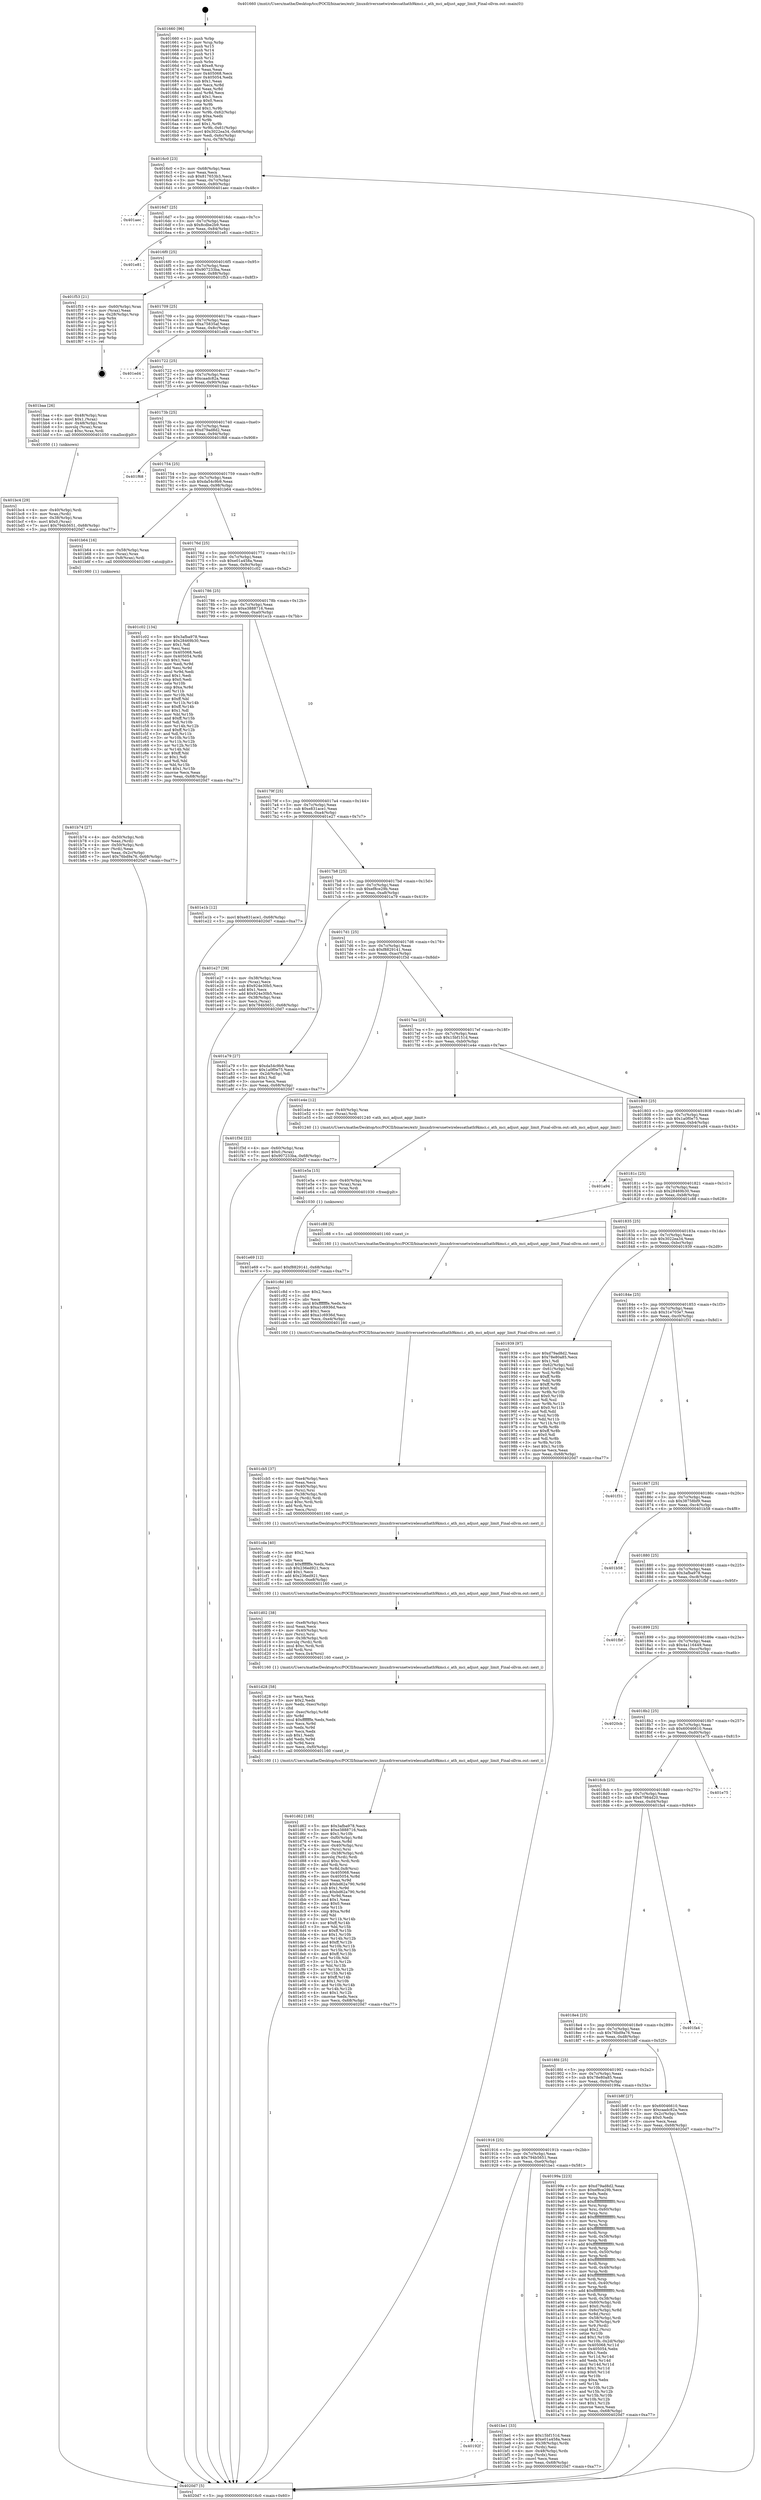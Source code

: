 digraph "0x401660" {
  label = "0x401660 (/mnt/c/Users/mathe/Desktop/tcc/POCII/binaries/extr_linuxdriversnetwirelessathath9kmci.c_ath_mci_adjust_aggr_limit_Final-ollvm.out::main(0))"
  labelloc = "t"
  node[shape=record]

  Entry [label="",width=0.3,height=0.3,shape=circle,fillcolor=black,style=filled]
  "0x4016c0" [label="{
     0x4016c0 [23]\l
     | [instrs]\l
     &nbsp;&nbsp;0x4016c0 \<+3\>: mov -0x68(%rbp),%eax\l
     &nbsp;&nbsp;0x4016c3 \<+2\>: mov %eax,%ecx\l
     &nbsp;&nbsp;0x4016c5 \<+6\>: sub $0x817653b3,%ecx\l
     &nbsp;&nbsp;0x4016cb \<+3\>: mov %eax,-0x7c(%rbp)\l
     &nbsp;&nbsp;0x4016ce \<+3\>: mov %ecx,-0x80(%rbp)\l
     &nbsp;&nbsp;0x4016d1 \<+6\>: je 0000000000401aec \<main+0x48c\>\l
  }"]
  "0x401aec" [label="{
     0x401aec\l
  }", style=dashed]
  "0x4016d7" [label="{
     0x4016d7 [25]\l
     | [instrs]\l
     &nbsp;&nbsp;0x4016d7 \<+5\>: jmp 00000000004016dc \<main+0x7c\>\l
     &nbsp;&nbsp;0x4016dc \<+3\>: mov -0x7c(%rbp),%eax\l
     &nbsp;&nbsp;0x4016df \<+5\>: sub $0x8cdbe2b9,%eax\l
     &nbsp;&nbsp;0x4016e4 \<+6\>: mov %eax,-0x84(%rbp)\l
     &nbsp;&nbsp;0x4016ea \<+6\>: je 0000000000401e81 \<main+0x821\>\l
  }"]
  Exit [label="",width=0.3,height=0.3,shape=circle,fillcolor=black,style=filled,peripheries=2]
  "0x401e81" [label="{
     0x401e81\l
  }", style=dashed]
  "0x4016f0" [label="{
     0x4016f0 [25]\l
     | [instrs]\l
     &nbsp;&nbsp;0x4016f0 \<+5\>: jmp 00000000004016f5 \<main+0x95\>\l
     &nbsp;&nbsp;0x4016f5 \<+3\>: mov -0x7c(%rbp),%eax\l
     &nbsp;&nbsp;0x4016f8 \<+5\>: sub $0x907233ba,%eax\l
     &nbsp;&nbsp;0x4016fd \<+6\>: mov %eax,-0x88(%rbp)\l
     &nbsp;&nbsp;0x401703 \<+6\>: je 0000000000401f53 \<main+0x8f3\>\l
  }"]
  "0x401e69" [label="{
     0x401e69 [12]\l
     | [instrs]\l
     &nbsp;&nbsp;0x401e69 \<+7\>: movl $0xf8829141,-0x68(%rbp)\l
     &nbsp;&nbsp;0x401e70 \<+5\>: jmp 00000000004020d7 \<main+0xa77\>\l
  }"]
  "0x401f53" [label="{
     0x401f53 [21]\l
     | [instrs]\l
     &nbsp;&nbsp;0x401f53 \<+4\>: mov -0x60(%rbp),%rax\l
     &nbsp;&nbsp;0x401f57 \<+2\>: mov (%rax),%eax\l
     &nbsp;&nbsp;0x401f59 \<+4\>: lea -0x28(%rbp),%rsp\l
     &nbsp;&nbsp;0x401f5d \<+1\>: pop %rbx\l
     &nbsp;&nbsp;0x401f5e \<+2\>: pop %r12\l
     &nbsp;&nbsp;0x401f60 \<+2\>: pop %r13\l
     &nbsp;&nbsp;0x401f62 \<+2\>: pop %r14\l
     &nbsp;&nbsp;0x401f64 \<+2\>: pop %r15\l
     &nbsp;&nbsp;0x401f66 \<+1\>: pop %rbp\l
     &nbsp;&nbsp;0x401f67 \<+1\>: ret\l
  }"]
  "0x401709" [label="{
     0x401709 [25]\l
     | [instrs]\l
     &nbsp;&nbsp;0x401709 \<+5\>: jmp 000000000040170e \<main+0xae\>\l
     &nbsp;&nbsp;0x40170e \<+3\>: mov -0x7c(%rbp),%eax\l
     &nbsp;&nbsp;0x401711 \<+5\>: sub $0xa75835af,%eax\l
     &nbsp;&nbsp;0x401716 \<+6\>: mov %eax,-0x8c(%rbp)\l
     &nbsp;&nbsp;0x40171c \<+6\>: je 0000000000401ed4 \<main+0x874\>\l
  }"]
  "0x401e5a" [label="{
     0x401e5a [15]\l
     | [instrs]\l
     &nbsp;&nbsp;0x401e5a \<+4\>: mov -0x40(%rbp),%rax\l
     &nbsp;&nbsp;0x401e5e \<+3\>: mov (%rax),%rax\l
     &nbsp;&nbsp;0x401e61 \<+3\>: mov %rax,%rdi\l
     &nbsp;&nbsp;0x401e64 \<+5\>: call 0000000000401030 \<free@plt\>\l
     | [calls]\l
     &nbsp;&nbsp;0x401030 \{1\} (unknown)\l
  }"]
  "0x401ed4" [label="{
     0x401ed4\l
  }", style=dashed]
  "0x401722" [label="{
     0x401722 [25]\l
     | [instrs]\l
     &nbsp;&nbsp;0x401722 \<+5\>: jmp 0000000000401727 \<main+0xc7\>\l
     &nbsp;&nbsp;0x401727 \<+3\>: mov -0x7c(%rbp),%eax\l
     &nbsp;&nbsp;0x40172a \<+5\>: sub $0xcaadc82a,%eax\l
     &nbsp;&nbsp;0x40172f \<+6\>: mov %eax,-0x90(%rbp)\l
     &nbsp;&nbsp;0x401735 \<+6\>: je 0000000000401baa \<main+0x54a\>\l
  }"]
  "0x401d62" [label="{
     0x401d62 [185]\l
     | [instrs]\l
     &nbsp;&nbsp;0x401d62 \<+5\>: mov $0x3afba978,%ecx\l
     &nbsp;&nbsp;0x401d67 \<+5\>: mov $0xe3888716,%edx\l
     &nbsp;&nbsp;0x401d6c \<+3\>: mov $0x1,%r10b\l
     &nbsp;&nbsp;0x401d6f \<+7\>: mov -0xf0(%rbp),%r8d\l
     &nbsp;&nbsp;0x401d76 \<+4\>: imul %eax,%r8d\l
     &nbsp;&nbsp;0x401d7a \<+4\>: mov -0x40(%rbp),%rsi\l
     &nbsp;&nbsp;0x401d7e \<+3\>: mov (%rsi),%rsi\l
     &nbsp;&nbsp;0x401d81 \<+4\>: mov -0x38(%rbp),%rdi\l
     &nbsp;&nbsp;0x401d85 \<+3\>: movslq (%rdi),%rdi\l
     &nbsp;&nbsp;0x401d88 \<+4\>: imul $0xc,%rdi,%rdi\l
     &nbsp;&nbsp;0x401d8c \<+3\>: add %rdi,%rsi\l
     &nbsp;&nbsp;0x401d8f \<+4\>: mov %r8d,0x8(%rsi)\l
     &nbsp;&nbsp;0x401d93 \<+7\>: mov 0x405068,%eax\l
     &nbsp;&nbsp;0x401d9a \<+8\>: mov 0x405054,%r8d\l
     &nbsp;&nbsp;0x401da2 \<+3\>: mov %eax,%r9d\l
     &nbsp;&nbsp;0x401da5 \<+7\>: add $0xbd62a790,%r9d\l
     &nbsp;&nbsp;0x401dac \<+4\>: sub $0x1,%r9d\l
     &nbsp;&nbsp;0x401db0 \<+7\>: sub $0xbd62a790,%r9d\l
     &nbsp;&nbsp;0x401db7 \<+4\>: imul %r9d,%eax\l
     &nbsp;&nbsp;0x401dbb \<+3\>: and $0x1,%eax\l
     &nbsp;&nbsp;0x401dbe \<+3\>: cmp $0x0,%eax\l
     &nbsp;&nbsp;0x401dc1 \<+4\>: sete %r11b\l
     &nbsp;&nbsp;0x401dc5 \<+4\>: cmp $0xa,%r8d\l
     &nbsp;&nbsp;0x401dc9 \<+3\>: setl %bl\l
     &nbsp;&nbsp;0x401dcc \<+3\>: mov %r11b,%r14b\l
     &nbsp;&nbsp;0x401dcf \<+4\>: xor $0xff,%r14b\l
     &nbsp;&nbsp;0x401dd3 \<+3\>: mov %bl,%r15b\l
     &nbsp;&nbsp;0x401dd6 \<+4\>: xor $0xff,%r15b\l
     &nbsp;&nbsp;0x401dda \<+4\>: xor $0x1,%r10b\l
     &nbsp;&nbsp;0x401dde \<+3\>: mov %r14b,%r12b\l
     &nbsp;&nbsp;0x401de1 \<+4\>: and $0xff,%r12b\l
     &nbsp;&nbsp;0x401de5 \<+3\>: and %r10b,%r11b\l
     &nbsp;&nbsp;0x401de8 \<+3\>: mov %r15b,%r13b\l
     &nbsp;&nbsp;0x401deb \<+4\>: and $0xff,%r13b\l
     &nbsp;&nbsp;0x401def \<+3\>: and %r10b,%bl\l
     &nbsp;&nbsp;0x401df2 \<+3\>: or %r11b,%r12b\l
     &nbsp;&nbsp;0x401df5 \<+3\>: or %bl,%r13b\l
     &nbsp;&nbsp;0x401df8 \<+3\>: xor %r13b,%r12b\l
     &nbsp;&nbsp;0x401dfb \<+3\>: or %r15b,%r14b\l
     &nbsp;&nbsp;0x401dfe \<+4\>: xor $0xff,%r14b\l
     &nbsp;&nbsp;0x401e02 \<+4\>: or $0x1,%r10b\l
     &nbsp;&nbsp;0x401e06 \<+3\>: and %r10b,%r14b\l
     &nbsp;&nbsp;0x401e09 \<+3\>: or %r14b,%r12b\l
     &nbsp;&nbsp;0x401e0c \<+4\>: test $0x1,%r12b\l
     &nbsp;&nbsp;0x401e10 \<+3\>: cmovne %edx,%ecx\l
     &nbsp;&nbsp;0x401e13 \<+3\>: mov %ecx,-0x68(%rbp)\l
     &nbsp;&nbsp;0x401e16 \<+5\>: jmp 00000000004020d7 \<main+0xa77\>\l
  }"]
  "0x401baa" [label="{
     0x401baa [26]\l
     | [instrs]\l
     &nbsp;&nbsp;0x401baa \<+4\>: mov -0x48(%rbp),%rax\l
     &nbsp;&nbsp;0x401bae \<+6\>: movl $0x1,(%rax)\l
     &nbsp;&nbsp;0x401bb4 \<+4\>: mov -0x48(%rbp),%rax\l
     &nbsp;&nbsp;0x401bb8 \<+3\>: movslq (%rax),%rax\l
     &nbsp;&nbsp;0x401bbb \<+4\>: imul $0xc,%rax,%rdi\l
     &nbsp;&nbsp;0x401bbf \<+5\>: call 0000000000401050 \<malloc@plt\>\l
     | [calls]\l
     &nbsp;&nbsp;0x401050 \{1\} (unknown)\l
  }"]
  "0x40173b" [label="{
     0x40173b [25]\l
     | [instrs]\l
     &nbsp;&nbsp;0x40173b \<+5\>: jmp 0000000000401740 \<main+0xe0\>\l
     &nbsp;&nbsp;0x401740 \<+3\>: mov -0x7c(%rbp),%eax\l
     &nbsp;&nbsp;0x401743 \<+5\>: sub $0xd79ad8d2,%eax\l
     &nbsp;&nbsp;0x401748 \<+6\>: mov %eax,-0x94(%rbp)\l
     &nbsp;&nbsp;0x40174e \<+6\>: je 0000000000401f68 \<main+0x908\>\l
  }"]
  "0x401d28" [label="{
     0x401d28 [58]\l
     | [instrs]\l
     &nbsp;&nbsp;0x401d28 \<+2\>: xor %ecx,%ecx\l
     &nbsp;&nbsp;0x401d2a \<+5\>: mov $0x2,%edx\l
     &nbsp;&nbsp;0x401d2f \<+6\>: mov %edx,-0xec(%rbp)\l
     &nbsp;&nbsp;0x401d35 \<+1\>: cltd\l
     &nbsp;&nbsp;0x401d36 \<+7\>: mov -0xec(%rbp),%r8d\l
     &nbsp;&nbsp;0x401d3d \<+3\>: idiv %r8d\l
     &nbsp;&nbsp;0x401d40 \<+6\>: imul $0xfffffffe,%edx,%edx\l
     &nbsp;&nbsp;0x401d46 \<+3\>: mov %ecx,%r9d\l
     &nbsp;&nbsp;0x401d49 \<+3\>: sub %edx,%r9d\l
     &nbsp;&nbsp;0x401d4c \<+2\>: mov %ecx,%edx\l
     &nbsp;&nbsp;0x401d4e \<+3\>: sub $0x1,%edx\l
     &nbsp;&nbsp;0x401d51 \<+3\>: add %edx,%r9d\l
     &nbsp;&nbsp;0x401d54 \<+3\>: sub %r9d,%ecx\l
     &nbsp;&nbsp;0x401d57 \<+6\>: mov %ecx,-0xf0(%rbp)\l
     &nbsp;&nbsp;0x401d5d \<+5\>: call 0000000000401160 \<next_i\>\l
     | [calls]\l
     &nbsp;&nbsp;0x401160 \{1\} (/mnt/c/Users/mathe/Desktop/tcc/POCII/binaries/extr_linuxdriversnetwirelessathath9kmci.c_ath_mci_adjust_aggr_limit_Final-ollvm.out::next_i)\l
  }"]
  "0x401f68" [label="{
     0x401f68\l
  }", style=dashed]
  "0x401754" [label="{
     0x401754 [25]\l
     | [instrs]\l
     &nbsp;&nbsp;0x401754 \<+5\>: jmp 0000000000401759 \<main+0xf9\>\l
     &nbsp;&nbsp;0x401759 \<+3\>: mov -0x7c(%rbp),%eax\l
     &nbsp;&nbsp;0x40175c \<+5\>: sub $0xda54c9b9,%eax\l
     &nbsp;&nbsp;0x401761 \<+6\>: mov %eax,-0x98(%rbp)\l
     &nbsp;&nbsp;0x401767 \<+6\>: je 0000000000401b64 \<main+0x504\>\l
  }"]
  "0x401d02" [label="{
     0x401d02 [38]\l
     | [instrs]\l
     &nbsp;&nbsp;0x401d02 \<+6\>: mov -0xe8(%rbp),%ecx\l
     &nbsp;&nbsp;0x401d08 \<+3\>: imul %eax,%ecx\l
     &nbsp;&nbsp;0x401d0b \<+4\>: mov -0x40(%rbp),%rsi\l
     &nbsp;&nbsp;0x401d0f \<+3\>: mov (%rsi),%rsi\l
     &nbsp;&nbsp;0x401d12 \<+4\>: mov -0x38(%rbp),%rdi\l
     &nbsp;&nbsp;0x401d16 \<+3\>: movslq (%rdi),%rdi\l
     &nbsp;&nbsp;0x401d19 \<+4\>: imul $0xc,%rdi,%rdi\l
     &nbsp;&nbsp;0x401d1d \<+3\>: add %rdi,%rsi\l
     &nbsp;&nbsp;0x401d20 \<+3\>: mov %ecx,0x4(%rsi)\l
     &nbsp;&nbsp;0x401d23 \<+5\>: call 0000000000401160 \<next_i\>\l
     | [calls]\l
     &nbsp;&nbsp;0x401160 \{1\} (/mnt/c/Users/mathe/Desktop/tcc/POCII/binaries/extr_linuxdriversnetwirelessathath9kmci.c_ath_mci_adjust_aggr_limit_Final-ollvm.out::next_i)\l
  }"]
  "0x401b64" [label="{
     0x401b64 [16]\l
     | [instrs]\l
     &nbsp;&nbsp;0x401b64 \<+4\>: mov -0x58(%rbp),%rax\l
     &nbsp;&nbsp;0x401b68 \<+3\>: mov (%rax),%rax\l
     &nbsp;&nbsp;0x401b6b \<+4\>: mov 0x8(%rax),%rdi\l
     &nbsp;&nbsp;0x401b6f \<+5\>: call 0000000000401060 \<atoi@plt\>\l
     | [calls]\l
     &nbsp;&nbsp;0x401060 \{1\} (unknown)\l
  }"]
  "0x40176d" [label="{
     0x40176d [25]\l
     | [instrs]\l
     &nbsp;&nbsp;0x40176d \<+5\>: jmp 0000000000401772 \<main+0x112\>\l
     &nbsp;&nbsp;0x401772 \<+3\>: mov -0x7c(%rbp),%eax\l
     &nbsp;&nbsp;0x401775 \<+5\>: sub $0xe01a458a,%eax\l
     &nbsp;&nbsp;0x40177a \<+6\>: mov %eax,-0x9c(%rbp)\l
     &nbsp;&nbsp;0x401780 \<+6\>: je 0000000000401c02 \<main+0x5a2\>\l
  }"]
  "0x401cda" [label="{
     0x401cda [40]\l
     | [instrs]\l
     &nbsp;&nbsp;0x401cda \<+5\>: mov $0x2,%ecx\l
     &nbsp;&nbsp;0x401cdf \<+1\>: cltd\l
     &nbsp;&nbsp;0x401ce0 \<+2\>: idiv %ecx\l
     &nbsp;&nbsp;0x401ce2 \<+6\>: imul $0xfffffffe,%edx,%ecx\l
     &nbsp;&nbsp;0x401ce8 \<+6\>: sub $0x236ed921,%ecx\l
     &nbsp;&nbsp;0x401cee \<+3\>: add $0x1,%ecx\l
     &nbsp;&nbsp;0x401cf1 \<+6\>: add $0x236ed921,%ecx\l
     &nbsp;&nbsp;0x401cf7 \<+6\>: mov %ecx,-0xe8(%rbp)\l
     &nbsp;&nbsp;0x401cfd \<+5\>: call 0000000000401160 \<next_i\>\l
     | [calls]\l
     &nbsp;&nbsp;0x401160 \{1\} (/mnt/c/Users/mathe/Desktop/tcc/POCII/binaries/extr_linuxdriversnetwirelessathath9kmci.c_ath_mci_adjust_aggr_limit_Final-ollvm.out::next_i)\l
  }"]
  "0x401c02" [label="{
     0x401c02 [134]\l
     | [instrs]\l
     &nbsp;&nbsp;0x401c02 \<+5\>: mov $0x3afba978,%eax\l
     &nbsp;&nbsp;0x401c07 \<+5\>: mov $0x28469b30,%ecx\l
     &nbsp;&nbsp;0x401c0c \<+2\>: mov $0x1,%dl\l
     &nbsp;&nbsp;0x401c0e \<+2\>: xor %esi,%esi\l
     &nbsp;&nbsp;0x401c10 \<+7\>: mov 0x405068,%edi\l
     &nbsp;&nbsp;0x401c17 \<+8\>: mov 0x405054,%r8d\l
     &nbsp;&nbsp;0x401c1f \<+3\>: sub $0x1,%esi\l
     &nbsp;&nbsp;0x401c22 \<+3\>: mov %edi,%r9d\l
     &nbsp;&nbsp;0x401c25 \<+3\>: add %esi,%r9d\l
     &nbsp;&nbsp;0x401c28 \<+4\>: imul %r9d,%edi\l
     &nbsp;&nbsp;0x401c2c \<+3\>: and $0x1,%edi\l
     &nbsp;&nbsp;0x401c2f \<+3\>: cmp $0x0,%edi\l
     &nbsp;&nbsp;0x401c32 \<+4\>: sete %r10b\l
     &nbsp;&nbsp;0x401c36 \<+4\>: cmp $0xa,%r8d\l
     &nbsp;&nbsp;0x401c3a \<+4\>: setl %r11b\l
     &nbsp;&nbsp;0x401c3e \<+3\>: mov %r10b,%bl\l
     &nbsp;&nbsp;0x401c41 \<+3\>: xor $0xff,%bl\l
     &nbsp;&nbsp;0x401c44 \<+3\>: mov %r11b,%r14b\l
     &nbsp;&nbsp;0x401c47 \<+4\>: xor $0xff,%r14b\l
     &nbsp;&nbsp;0x401c4b \<+3\>: xor $0x1,%dl\l
     &nbsp;&nbsp;0x401c4e \<+3\>: mov %bl,%r15b\l
     &nbsp;&nbsp;0x401c51 \<+4\>: and $0xff,%r15b\l
     &nbsp;&nbsp;0x401c55 \<+3\>: and %dl,%r10b\l
     &nbsp;&nbsp;0x401c58 \<+3\>: mov %r14b,%r12b\l
     &nbsp;&nbsp;0x401c5b \<+4\>: and $0xff,%r12b\l
     &nbsp;&nbsp;0x401c5f \<+3\>: and %dl,%r11b\l
     &nbsp;&nbsp;0x401c62 \<+3\>: or %r10b,%r15b\l
     &nbsp;&nbsp;0x401c65 \<+3\>: or %r11b,%r12b\l
     &nbsp;&nbsp;0x401c68 \<+3\>: xor %r12b,%r15b\l
     &nbsp;&nbsp;0x401c6b \<+3\>: or %r14b,%bl\l
     &nbsp;&nbsp;0x401c6e \<+3\>: xor $0xff,%bl\l
     &nbsp;&nbsp;0x401c71 \<+3\>: or $0x1,%dl\l
     &nbsp;&nbsp;0x401c74 \<+2\>: and %dl,%bl\l
     &nbsp;&nbsp;0x401c76 \<+3\>: or %bl,%r15b\l
     &nbsp;&nbsp;0x401c79 \<+4\>: test $0x1,%r15b\l
     &nbsp;&nbsp;0x401c7d \<+3\>: cmovne %ecx,%eax\l
     &nbsp;&nbsp;0x401c80 \<+3\>: mov %eax,-0x68(%rbp)\l
     &nbsp;&nbsp;0x401c83 \<+5\>: jmp 00000000004020d7 \<main+0xa77\>\l
  }"]
  "0x401786" [label="{
     0x401786 [25]\l
     | [instrs]\l
     &nbsp;&nbsp;0x401786 \<+5\>: jmp 000000000040178b \<main+0x12b\>\l
     &nbsp;&nbsp;0x40178b \<+3\>: mov -0x7c(%rbp),%eax\l
     &nbsp;&nbsp;0x40178e \<+5\>: sub $0xe3888716,%eax\l
     &nbsp;&nbsp;0x401793 \<+6\>: mov %eax,-0xa0(%rbp)\l
     &nbsp;&nbsp;0x401799 \<+6\>: je 0000000000401e1b \<main+0x7bb\>\l
  }"]
  "0x401cb5" [label="{
     0x401cb5 [37]\l
     | [instrs]\l
     &nbsp;&nbsp;0x401cb5 \<+6\>: mov -0xe4(%rbp),%ecx\l
     &nbsp;&nbsp;0x401cbb \<+3\>: imul %eax,%ecx\l
     &nbsp;&nbsp;0x401cbe \<+4\>: mov -0x40(%rbp),%rsi\l
     &nbsp;&nbsp;0x401cc2 \<+3\>: mov (%rsi),%rsi\l
     &nbsp;&nbsp;0x401cc5 \<+4\>: mov -0x38(%rbp),%rdi\l
     &nbsp;&nbsp;0x401cc9 \<+3\>: movslq (%rdi),%rdi\l
     &nbsp;&nbsp;0x401ccc \<+4\>: imul $0xc,%rdi,%rdi\l
     &nbsp;&nbsp;0x401cd0 \<+3\>: add %rdi,%rsi\l
     &nbsp;&nbsp;0x401cd3 \<+2\>: mov %ecx,(%rsi)\l
     &nbsp;&nbsp;0x401cd5 \<+5\>: call 0000000000401160 \<next_i\>\l
     | [calls]\l
     &nbsp;&nbsp;0x401160 \{1\} (/mnt/c/Users/mathe/Desktop/tcc/POCII/binaries/extr_linuxdriversnetwirelessathath9kmci.c_ath_mci_adjust_aggr_limit_Final-ollvm.out::next_i)\l
  }"]
  "0x401e1b" [label="{
     0x401e1b [12]\l
     | [instrs]\l
     &nbsp;&nbsp;0x401e1b \<+7\>: movl $0xe831ace1,-0x68(%rbp)\l
     &nbsp;&nbsp;0x401e22 \<+5\>: jmp 00000000004020d7 \<main+0xa77\>\l
  }"]
  "0x40179f" [label="{
     0x40179f [25]\l
     | [instrs]\l
     &nbsp;&nbsp;0x40179f \<+5\>: jmp 00000000004017a4 \<main+0x144\>\l
     &nbsp;&nbsp;0x4017a4 \<+3\>: mov -0x7c(%rbp),%eax\l
     &nbsp;&nbsp;0x4017a7 \<+5\>: sub $0xe831ace1,%eax\l
     &nbsp;&nbsp;0x4017ac \<+6\>: mov %eax,-0xa4(%rbp)\l
     &nbsp;&nbsp;0x4017b2 \<+6\>: je 0000000000401e27 \<main+0x7c7\>\l
  }"]
  "0x401c8d" [label="{
     0x401c8d [40]\l
     | [instrs]\l
     &nbsp;&nbsp;0x401c8d \<+5\>: mov $0x2,%ecx\l
     &nbsp;&nbsp;0x401c92 \<+1\>: cltd\l
     &nbsp;&nbsp;0x401c93 \<+2\>: idiv %ecx\l
     &nbsp;&nbsp;0x401c95 \<+6\>: imul $0xfffffffe,%edx,%ecx\l
     &nbsp;&nbsp;0x401c9b \<+6\>: sub $0xa1c6936d,%ecx\l
     &nbsp;&nbsp;0x401ca1 \<+3\>: add $0x1,%ecx\l
     &nbsp;&nbsp;0x401ca4 \<+6\>: add $0xa1c6936d,%ecx\l
     &nbsp;&nbsp;0x401caa \<+6\>: mov %ecx,-0xe4(%rbp)\l
     &nbsp;&nbsp;0x401cb0 \<+5\>: call 0000000000401160 \<next_i\>\l
     | [calls]\l
     &nbsp;&nbsp;0x401160 \{1\} (/mnt/c/Users/mathe/Desktop/tcc/POCII/binaries/extr_linuxdriversnetwirelessathath9kmci.c_ath_mci_adjust_aggr_limit_Final-ollvm.out::next_i)\l
  }"]
  "0x401e27" [label="{
     0x401e27 [39]\l
     | [instrs]\l
     &nbsp;&nbsp;0x401e27 \<+4\>: mov -0x38(%rbp),%rax\l
     &nbsp;&nbsp;0x401e2b \<+2\>: mov (%rax),%ecx\l
     &nbsp;&nbsp;0x401e2d \<+6\>: sub $0x924e30b5,%ecx\l
     &nbsp;&nbsp;0x401e33 \<+3\>: add $0x1,%ecx\l
     &nbsp;&nbsp;0x401e36 \<+6\>: add $0x924e30b5,%ecx\l
     &nbsp;&nbsp;0x401e3c \<+4\>: mov -0x38(%rbp),%rax\l
     &nbsp;&nbsp;0x401e40 \<+2\>: mov %ecx,(%rax)\l
     &nbsp;&nbsp;0x401e42 \<+7\>: movl $0x794b5651,-0x68(%rbp)\l
     &nbsp;&nbsp;0x401e49 \<+5\>: jmp 00000000004020d7 \<main+0xa77\>\l
  }"]
  "0x4017b8" [label="{
     0x4017b8 [25]\l
     | [instrs]\l
     &nbsp;&nbsp;0x4017b8 \<+5\>: jmp 00000000004017bd \<main+0x15d\>\l
     &nbsp;&nbsp;0x4017bd \<+3\>: mov -0x7c(%rbp),%eax\l
     &nbsp;&nbsp;0x4017c0 \<+5\>: sub $0xef8ce29b,%eax\l
     &nbsp;&nbsp;0x4017c5 \<+6\>: mov %eax,-0xa8(%rbp)\l
     &nbsp;&nbsp;0x4017cb \<+6\>: je 0000000000401a79 \<main+0x419\>\l
  }"]
  "0x40192f" [label="{
     0x40192f\l
  }", style=dashed]
  "0x401a79" [label="{
     0x401a79 [27]\l
     | [instrs]\l
     &nbsp;&nbsp;0x401a79 \<+5\>: mov $0xda54c9b9,%eax\l
     &nbsp;&nbsp;0x401a7e \<+5\>: mov $0x1a0f0e75,%ecx\l
     &nbsp;&nbsp;0x401a83 \<+3\>: mov -0x2d(%rbp),%dl\l
     &nbsp;&nbsp;0x401a86 \<+3\>: test $0x1,%dl\l
     &nbsp;&nbsp;0x401a89 \<+3\>: cmovne %ecx,%eax\l
     &nbsp;&nbsp;0x401a8c \<+3\>: mov %eax,-0x68(%rbp)\l
     &nbsp;&nbsp;0x401a8f \<+5\>: jmp 00000000004020d7 \<main+0xa77\>\l
  }"]
  "0x4017d1" [label="{
     0x4017d1 [25]\l
     | [instrs]\l
     &nbsp;&nbsp;0x4017d1 \<+5\>: jmp 00000000004017d6 \<main+0x176\>\l
     &nbsp;&nbsp;0x4017d6 \<+3\>: mov -0x7c(%rbp),%eax\l
     &nbsp;&nbsp;0x4017d9 \<+5\>: sub $0xf8829141,%eax\l
     &nbsp;&nbsp;0x4017de \<+6\>: mov %eax,-0xac(%rbp)\l
     &nbsp;&nbsp;0x4017e4 \<+6\>: je 0000000000401f3d \<main+0x8dd\>\l
  }"]
  "0x401be1" [label="{
     0x401be1 [33]\l
     | [instrs]\l
     &nbsp;&nbsp;0x401be1 \<+5\>: mov $0x15bf151d,%eax\l
     &nbsp;&nbsp;0x401be6 \<+5\>: mov $0xe01a458a,%ecx\l
     &nbsp;&nbsp;0x401beb \<+4\>: mov -0x38(%rbp),%rdx\l
     &nbsp;&nbsp;0x401bef \<+2\>: mov (%rdx),%esi\l
     &nbsp;&nbsp;0x401bf1 \<+4\>: mov -0x48(%rbp),%rdx\l
     &nbsp;&nbsp;0x401bf5 \<+2\>: cmp (%rdx),%esi\l
     &nbsp;&nbsp;0x401bf7 \<+3\>: cmovl %ecx,%eax\l
     &nbsp;&nbsp;0x401bfa \<+3\>: mov %eax,-0x68(%rbp)\l
     &nbsp;&nbsp;0x401bfd \<+5\>: jmp 00000000004020d7 \<main+0xa77\>\l
  }"]
  "0x401f3d" [label="{
     0x401f3d [22]\l
     | [instrs]\l
     &nbsp;&nbsp;0x401f3d \<+4\>: mov -0x60(%rbp),%rax\l
     &nbsp;&nbsp;0x401f41 \<+6\>: movl $0x0,(%rax)\l
     &nbsp;&nbsp;0x401f47 \<+7\>: movl $0x907233ba,-0x68(%rbp)\l
     &nbsp;&nbsp;0x401f4e \<+5\>: jmp 00000000004020d7 \<main+0xa77\>\l
  }"]
  "0x4017ea" [label="{
     0x4017ea [25]\l
     | [instrs]\l
     &nbsp;&nbsp;0x4017ea \<+5\>: jmp 00000000004017ef \<main+0x18f\>\l
     &nbsp;&nbsp;0x4017ef \<+3\>: mov -0x7c(%rbp),%eax\l
     &nbsp;&nbsp;0x4017f2 \<+5\>: sub $0x15bf151d,%eax\l
     &nbsp;&nbsp;0x4017f7 \<+6\>: mov %eax,-0xb0(%rbp)\l
     &nbsp;&nbsp;0x4017fd \<+6\>: je 0000000000401e4e \<main+0x7ee\>\l
  }"]
  "0x401bc4" [label="{
     0x401bc4 [29]\l
     | [instrs]\l
     &nbsp;&nbsp;0x401bc4 \<+4\>: mov -0x40(%rbp),%rdi\l
     &nbsp;&nbsp;0x401bc8 \<+3\>: mov %rax,(%rdi)\l
     &nbsp;&nbsp;0x401bcb \<+4\>: mov -0x38(%rbp),%rax\l
     &nbsp;&nbsp;0x401bcf \<+6\>: movl $0x0,(%rax)\l
     &nbsp;&nbsp;0x401bd5 \<+7\>: movl $0x794b5651,-0x68(%rbp)\l
     &nbsp;&nbsp;0x401bdc \<+5\>: jmp 00000000004020d7 \<main+0xa77\>\l
  }"]
  "0x401e4e" [label="{
     0x401e4e [12]\l
     | [instrs]\l
     &nbsp;&nbsp;0x401e4e \<+4\>: mov -0x40(%rbp),%rax\l
     &nbsp;&nbsp;0x401e52 \<+3\>: mov (%rax),%rdi\l
     &nbsp;&nbsp;0x401e55 \<+5\>: call 0000000000401240 \<ath_mci_adjust_aggr_limit\>\l
     | [calls]\l
     &nbsp;&nbsp;0x401240 \{1\} (/mnt/c/Users/mathe/Desktop/tcc/POCII/binaries/extr_linuxdriversnetwirelessathath9kmci.c_ath_mci_adjust_aggr_limit_Final-ollvm.out::ath_mci_adjust_aggr_limit)\l
  }"]
  "0x401803" [label="{
     0x401803 [25]\l
     | [instrs]\l
     &nbsp;&nbsp;0x401803 \<+5\>: jmp 0000000000401808 \<main+0x1a8\>\l
     &nbsp;&nbsp;0x401808 \<+3\>: mov -0x7c(%rbp),%eax\l
     &nbsp;&nbsp;0x40180b \<+5\>: sub $0x1a0f0e75,%eax\l
     &nbsp;&nbsp;0x401810 \<+6\>: mov %eax,-0xb4(%rbp)\l
     &nbsp;&nbsp;0x401816 \<+6\>: je 0000000000401a94 \<main+0x434\>\l
  }"]
  "0x401b74" [label="{
     0x401b74 [27]\l
     | [instrs]\l
     &nbsp;&nbsp;0x401b74 \<+4\>: mov -0x50(%rbp),%rdi\l
     &nbsp;&nbsp;0x401b78 \<+2\>: mov %eax,(%rdi)\l
     &nbsp;&nbsp;0x401b7a \<+4\>: mov -0x50(%rbp),%rdi\l
     &nbsp;&nbsp;0x401b7e \<+2\>: mov (%rdi),%eax\l
     &nbsp;&nbsp;0x401b80 \<+3\>: mov %eax,-0x2c(%rbp)\l
     &nbsp;&nbsp;0x401b83 \<+7\>: movl $0x76bd9a76,-0x68(%rbp)\l
     &nbsp;&nbsp;0x401b8a \<+5\>: jmp 00000000004020d7 \<main+0xa77\>\l
  }"]
  "0x401a94" [label="{
     0x401a94\l
  }", style=dashed]
  "0x40181c" [label="{
     0x40181c [25]\l
     | [instrs]\l
     &nbsp;&nbsp;0x40181c \<+5\>: jmp 0000000000401821 \<main+0x1c1\>\l
     &nbsp;&nbsp;0x401821 \<+3\>: mov -0x7c(%rbp),%eax\l
     &nbsp;&nbsp;0x401824 \<+5\>: sub $0x28469b30,%eax\l
     &nbsp;&nbsp;0x401829 \<+6\>: mov %eax,-0xb8(%rbp)\l
     &nbsp;&nbsp;0x40182f \<+6\>: je 0000000000401c88 \<main+0x628\>\l
  }"]
  "0x401916" [label="{
     0x401916 [25]\l
     | [instrs]\l
     &nbsp;&nbsp;0x401916 \<+5\>: jmp 000000000040191b \<main+0x2bb\>\l
     &nbsp;&nbsp;0x40191b \<+3\>: mov -0x7c(%rbp),%eax\l
     &nbsp;&nbsp;0x40191e \<+5\>: sub $0x794b5651,%eax\l
     &nbsp;&nbsp;0x401923 \<+6\>: mov %eax,-0xe0(%rbp)\l
     &nbsp;&nbsp;0x401929 \<+6\>: je 0000000000401be1 \<main+0x581\>\l
  }"]
  "0x401c88" [label="{
     0x401c88 [5]\l
     | [instrs]\l
     &nbsp;&nbsp;0x401c88 \<+5\>: call 0000000000401160 \<next_i\>\l
     | [calls]\l
     &nbsp;&nbsp;0x401160 \{1\} (/mnt/c/Users/mathe/Desktop/tcc/POCII/binaries/extr_linuxdriversnetwirelessathath9kmci.c_ath_mci_adjust_aggr_limit_Final-ollvm.out::next_i)\l
  }"]
  "0x401835" [label="{
     0x401835 [25]\l
     | [instrs]\l
     &nbsp;&nbsp;0x401835 \<+5\>: jmp 000000000040183a \<main+0x1da\>\l
     &nbsp;&nbsp;0x40183a \<+3\>: mov -0x7c(%rbp),%eax\l
     &nbsp;&nbsp;0x40183d \<+5\>: sub $0x3022ea34,%eax\l
     &nbsp;&nbsp;0x401842 \<+6\>: mov %eax,-0xbc(%rbp)\l
     &nbsp;&nbsp;0x401848 \<+6\>: je 0000000000401939 \<main+0x2d9\>\l
  }"]
  "0x40199a" [label="{
     0x40199a [223]\l
     | [instrs]\l
     &nbsp;&nbsp;0x40199a \<+5\>: mov $0xd79ad8d2,%eax\l
     &nbsp;&nbsp;0x40199f \<+5\>: mov $0xef8ce29b,%ecx\l
     &nbsp;&nbsp;0x4019a4 \<+2\>: xor %edx,%edx\l
     &nbsp;&nbsp;0x4019a6 \<+3\>: mov %rsp,%rsi\l
     &nbsp;&nbsp;0x4019a9 \<+4\>: add $0xfffffffffffffff0,%rsi\l
     &nbsp;&nbsp;0x4019ad \<+3\>: mov %rsi,%rsp\l
     &nbsp;&nbsp;0x4019b0 \<+4\>: mov %rsi,-0x60(%rbp)\l
     &nbsp;&nbsp;0x4019b4 \<+3\>: mov %rsp,%rsi\l
     &nbsp;&nbsp;0x4019b7 \<+4\>: add $0xfffffffffffffff0,%rsi\l
     &nbsp;&nbsp;0x4019bb \<+3\>: mov %rsi,%rsp\l
     &nbsp;&nbsp;0x4019be \<+3\>: mov %rsp,%rdi\l
     &nbsp;&nbsp;0x4019c1 \<+4\>: add $0xfffffffffffffff0,%rdi\l
     &nbsp;&nbsp;0x4019c5 \<+3\>: mov %rdi,%rsp\l
     &nbsp;&nbsp;0x4019c8 \<+4\>: mov %rdi,-0x58(%rbp)\l
     &nbsp;&nbsp;0x4019cc \<+3\>: mov %rsp,%rdi\l
     &nbsp;&nbsp;0x4019cf \<+4\>: add $0xfffffffffffffff0,%rdi\l
     &nbsp;&nbsp;0x4019d3 \<+3\>: mov %rdi,%rsp\l
     &nbsp;&nbsp;0x4019d6 \<+4\>: mov %rdi,-0x50(%rbp)\l
     &nbsp;&nbsp;0x4019da \<+3\>: mov %rsp,%rdi\l
     &nbsp;&nbsp;0x4019dd \<+4\>: add $0xfffffffffffffff0,%rdi\l
     &nbsp;&nbsp;0x4019e1 \<+3\>: mov %rdi,%rsp\l
     &nbsp;&nbsp;0x4019e4 \<+4\>: mov %rdi,-0x48(%rbp)\l
     &nbsp;&nbsp;0x4019e8 \<+3\>: mov %rsp,%rdi\l
     &nbsp;&nbsp;0x4019eb \<+4\>: add $0xfffffffffffffff0,%rdi\l
     &nbsp;&nbsp;0x4019ef \<+3\>: mov %rdi,%rsp\l
     &nbsp;&nbsp;0x4019f2 \<+4\>: mov %rdi,-0x40(%rbp)\l
     &nbsp;&nbsp;0x4019f6 \<+3\>: mov %rsp,%rdi\l
     &nbsp;&nbsp;0x4019f9 \<+4\>: add $0xfffffffffffffff0,%rdi\l
     &nbsp;&nbsp;0x4019fd \<+3\>: mov %rdi,%rsp\l
     &nbsp;&nbsp;0x401a00 \<+4\>: mov %rdi,-0x38(%rbp)\l
     &nbsp;&nbsp;0x401a04 \<+4\>: mov -0x60(%rbp),%rdi\l
     &nbsp;&nbsp;0x401a08 \<+6\>: movl $0x0,(%rdi)\l
     &nbsp;&nbsp;0x401a0e \<+4\>: mov -0x6c(%rbp),%r8d\l
     &nbsp;&nbsp;0x401a12 \<+3\>: mov %r8d,(%rsi)\l
     &nbsp;&nbsp;0x401a15 \<+4\>: mov -0x58(%rbp),%rdi\l
     &nbsp;&nbsp;0x401a19 \<+4\>: mov -0x78(%rbp),%r9\l
     &nbsp;&nbsp;0x401a1d \<+3\>: mov %r9,(%rdi)\l
     &nbsp;&nbsp;0x401a20 \<+3\>: cmpl $0x2,(%rsi)\l
     &nbsp;&nbsp;0x401a23 \<+4\>: setne %r10b\l
     &nbsp;&nbsp;0x401a27 \<+4\>: and $0x1,%r10b\l
     &nbsp;&nbsp;0x401a2b \<+4\>: mov %r10b,-0x2d(%rbp)\l
     &nbsp;&nbsp;0x401a2f \<+8\>: mov 0x405068,%r11d\l
     &nbsp;&nbsp;0x401a37 \<+7\>: mov 0x405054,%ebx\l
     &nbsp;&nbsp;0x401a3e \<+3\>: sub $0x1,%edx\l
     &nbsp;&nbsp;0x401a41 \<+3\>: mov %r11d,%r14d\l
     &nbsp;&nbsp;0x401a44 \<+3\>: add %edx,%r14d\l
     &nbsp;&nbsp;0x401a47 \<+4\>: imul %r14d,%r11d\l
     &nbsp;&nbsp;0x401a4b \<+4\>: and $0x1,%r11d\l
     &nbsp;&nbsp;0x401a4f \<+4\>: cmp $0x0,%r11d\l
     &nbsp;&nbsp;0x401a53 \<+4\>: sete %r10b\l
     &nbsp;&nbsp;0x401a57 \<+3\>: cmp $0xa,%ebx\l
     &nbsp;&nbsp;0x401a5a \<+4\>: setl %r15b\l
     &nbsp;&nbsp;0x401a5e \<+3\>: mov %r10b,%r12b\l
     &nbsp;&nbsp;0x401a61 \<+3\>: and %r15b,%r12b\l
     &nbsp;&nbsp;0x401a64 \<+3\>: xor %r15b,%r10b\l
     &nbsp;&nbsp;0x401a67 \<+3\>: or %r10b,%r12b\l
     &nbsp;&nbsp;0x401a6a \<+4\>: test $0x1,%r12b\l
     &nbsp;&nbsp;0x401a6e \<+3\>: cmovne %ecx,%eax\l
     &nbsp;&nbsp;0x401a71 \<+3\>: mov %eax,-0x68(%rbp)\l
     &nbsp;&nbsp;0x401a74 \<+5\>: jmp 00000000004020d7 \<main+0xa77\>\l
  }"]
  "0x401939" [label="{
     0x401939 [97]\l
     | [instrs]\l
     &nbsp;&nbsp;0x401939 \<+5\>: mov $0xd79ad8d2,%eax\l
     &nbsp;&nbsp;0x40193e \<+5\>: mov $0x78e80a85,%ecx\l
     &nbsp;&nbsp;0x401943 \<+2\>: mov $0x1,%dl\l
     &nbsp;&nbsp;0x401945 \<+4\>: mov -0x62(%rbp),%sil\l
     &nbsp;&nbsp;0x401949 \<+4\>: mov -0x61(%rbp),%dil\l
     &nbsp;&nbsp;0x40194d \<+3\>: mov %sil,%r8b\l
     &nbsp;&nbsp;0x401950 \<+4\>: xor $0xff,%r8b\l
     &nbsp;&nbsp;0x401954 \<+3\>: mov %dil,%r9b\l
     &nbsp;&nbsp;0x401957 \<+4\>: xor $0xff,%r9b\l
     &nbsp;&nbsp;0x40195b \<+3\>: xor $0x0,%dl\l
     &nbsp;&nbsp;0x40195e \<+3\>: mov %r8b,%r10b\l
     &nbsp;&nbsp;0x401961 \<+4\>: and $0x0,%r10b\l
     &nbsp;&nbsp;0x401965 \<+3\>: and %dl,%sil\l
     &nbsp;&nbsp;0x401968 \<+3\>: mov %r9b,%r11b\l
     &nbsp;&nbsp;0x40196b \<+4\>: and $0x0,%r11b\l
     &nbsp;&nbsp;0x40196f \<+3\>: and %dl,%dil\l
     &nbsp;&nbsp;0x401972 \<+3\>: or %sil,%r10b\l
     &nbsp;&nbsp;0x401975 \<+3\>: or %dil,%r11b\l
     &nbsp;&nbsp;0x401978 \<+3\>: xor %r11b,%r10b\l
     &nbsp;&nbsp;0x40197b \<+3\>: or %r9b,%r8b\l
     &nbsp;&nbsp;0x40197e \<+4\>: xor $0xff,%r8b\l
     &nbsp;&nbsp;0x401982 \<+3\>: or $0x0,%dl\l
     &nbsp;&nbsp;0x401985 \<+3\>: and %dl,%r8b\l
     &nbsp;&nbsp;0x401988 \<+3\>: or %r8b,%r10b\l
     &nbsp;&nbsp;0x40198b \<+4\>: test $0x1,%r10b\l
     &nbsp;&nbsp;0x40198f \<+3\>: cmovne %ecx,%eax\l
     &nbsp;&nbsp;0x401992 \<+3\>: mov %eax,-0x68(%rbp)\l
     &nbsp;&nbsp;0x401995 \<+5\>: jmp 00000000004020d7 \<main+0xa77\>\l
  }"]
  "0x40184e" [label="{
     0x40184e [25]\l
     | [instrs]\l
     &nbsp;&nbsp;0x40184e \<+5\>: jmp 0000000000401853 \<main+0x1f3\>\l
     &nbsp;&nbsp;0x401853 \<+3\>: mov -0x7c(%rbp),%eax\l
     &nbsp;&nbsp;0x401856 \<+5\>: sub $0x31e703e7,%eax\l
     &nbsp;&nbsp;0x40185b \<+6\>: mov %eax,-0xc0(%rbp)\l
     &nbsp;&nbsp;0x401861 \<+6\>: je 0000000000401f31 \<main+0x8d1\>\l
  }"]
  "0x4020d7" [label="{
     0x4020d7 [5]\l
     | [instrs]\l
     &nbsp;&nbsp;0x4020d7 \<+5\>: jmp 00000000004016c0 \<main+0x60\>\l
  }"]
  "0x401660" [label="{
     0x401660 [96]\l
     | [instrs]\l
     &nbsp;&nbsp;0x401660 \<+1\>: push %rbp\l
     &nbsp;&nbsp;0x401661 \<+3\>: mov %rsp,%rbp\l
     &nbsp;&nbsp;0x401664 \<+2\>: push %r15\l
     &nbsp;&nbsp;0x401666 \<+2\>: push %r14\l
     &nbsp;&nbsp;0x401668 \<+2\>: push %r13\l
     &nbsp;&nbsp;0x40166a \<+2\>: push %r12\l
     &nbsp;&nbsp;0x40166c \<+1\>: push %rbx\l
     &nbsp;&nbsp;0x40166d \<+7\>: sub $0xe8,%rsp\l
     &nbsp;&nbsp;0x401674 \<+2\>: xor %eax,%eax\l
     &nbsp;&nbsp;0x401676 \<+7\>: mov 0x405068,%ecx\l
     &nbsp;&nbsp;0x40167d \<+7\>: mov 0x405054,%edx\l
     &nbsp;&nbsp;0x401684 \<+3\>: sub $0x1,%eax\l
     &nbsp;&nbsp;0x401687 \<+3\>: mov %ecx,%r8d\l
     &nbsp;&nbsp;0x40168a \<+3\>: add %eax,%r8d\l
     &nbsp;&nbsp;0x40168d \<+4\>: imul %r8d,%ecx\l
     &nbsp;&nbsp;0x401691 \<+3\>: and $0x1,%ecx\l
     &nbsp;&nbsp;0x401694 \<+3\>: cmp $0x0,%ecx\l
     &nbsp;&nbsp;0x401697 \<+4\>: sete %r9b\l
     &nbsp;&nbsp;0x40169b \<+4\>: and $0x1,%r9b\l
     &nbsp;&nbsp;0x40169f \<+4\>: mov %r9b,-0x62(%rbp)\l
     &nbsp;&nbsp;0x4016a3 \<+3\>: cmp $0xa,%edx\l
     &nbsp;&nbsp;0x4016a6 \<+4\>: setl %r9b\l
     &nbsp;&nbsp;0x4016aa \<+4\>: and $0x1,%r9b\l
     &nbsp;&nbsp;0x4016ae \<+4\>: mov %r9b,-0x61(%rbp)\l
     &nbsp;&nbsp;0x4016b2 \<+7\>: movl $0x3022ea34,-0x68(%rbp)\l
     &nbsp;&nbsp;0x4016b9 \<+3\>: mov %edi,-0x6c(%rbp)\l
     &nbsp;&nbsp;0x4016bc \<+4\>: mov %rsi,-0x78(%rbp)\l
  }"]
  "0x4018fd" [label="{
     0x4018fd [25]\l
     | [instrs]\l
     &nbsp;&nbsp;0x4018fd \<+5\>: jmp 0000000000401902 \<main+0x2a2\>\l
     &nbsp;&nbsp;0x401902 \<+3\>: mov -0x7c(%rbp),%eax\l
     &nbsp;&nbsp;0x401905 \<+5\>: sub $0x78e80a85,%eax\l
     &nbsp;&nbsp;0x40190a \<+6\>: mov %eax,-0xdc(%rbp)\l
     &nbsp;&nbsp;0x401910 \<+6\>: je 000000000040199a \<main+0x33a\>\l
  }"]
  "0x401f31" [label="{
     0x401f31\l
  }", style=dashed]
  "0x401867" [label="{
     0x401867 [25]\l
     | [instrs]\l
     &nbsp;&nbsp;0x401867 \<+5\>: jmp 000000000040186c \<main+0x20c\>\l
     &nbsp;&nbsp;0x40186c \<+3\>: mov -0x7c(%rbp),%eax\l
     &nbsp;&nbsp;0x40186f \<+5\>: sub $0x38758bf9,%eax\l
     &nbsp;&nbsp;0x401874 \<+6\>: mov %eax,-0xc4(%rbp)\l
     &nbsp;&nbsp;0x40187a \<+6\>: je 0000000000401b58 \<main+0x4f8\>\l
  }"]
  "0x401b8f" [label="{
     0x401b8f [27]\l
     | [instrs]\l
     &nbsp;&nbsp;0x401b8f \<+5\>: mov $0x60046610,%eax\l
     &nbsp;&nbsp;0x401b94 \<+5\>: mov $0xcaadc82a,%ecx\l
     &nbsp;&nbsp;0x401b99 \<+3\>: mov -0x2c(%rbp),%edx\l
     &nbsp;&nbsp;0x401b9c \<+3\>: cmp $0x0,%edx\l
     &nbsp;&nbsp;0x401b9f \<+3\>: cmove %ecx,%eax\l
     &nbsp;&nbsp;0x401ba2 \<+3\>: mov %eax,-0x68(%rbp)\l
     &nbsp;&nbsp;0x401ba5 \<+5\>: jmp 00000000004020d7 \<main+0xa77\>\l
  }"]
  "0x401b58" [label="{
     0x401b58\l
  }", style=dashed]
  "0x401880" [label="{
     0x401880 [25]\l
     | [instrs]\l
     &nbsp;&nbsp;0x401880 \<+5\>: jmp 0000000000401885 \<main+0x225\>\l
     &nbsp;&nbsp;0x401885 \<+3\>: mov -0x7c(%rbp),%eax\l
     &nbsp;&nbsp;0x401888 \<+5\>: sub $0x3afba978,%eax\l
     &nbsp;&nbsp;0x40188d \<+6\>: mov %eax,-0xc8(%rbp)\l
     &nbsp;&nbsp;0x401893 \<+6\>: je 0000000000401fbf \<main+0x95f\>\l
  }"]
  "0x4018e4" [label="{
     0x4018e4 [25]\l
     | [instrs]\l
     &nbsp;&nbsp;0x4018e4 \<+5\>: jmp 00000000004018e9 \<main+0x289\>\l
     &nbsp;&nbsp;0x4018e9 \<+3\>: mov -0x7c(%rbp),%eax\l
     &nbsp;&nbsp;0x4018ec \<+5\>: sub $0x76bd9a76,%eax\l
     &nbsp;&nbsp;0x4018f1 \<+6\>: mov %eax,-0xd8(%rbp)\l
     &nbsp;&nbsp;0x4018f7 \<+6\>: je 0000000000401b8f \<main+0x52f\>\l
  }"]
  "0x401fbf" [label="{
     0x401fbf\l
  }", style=dashed]
  "0x401899" [label="{
     0x401899 [25]\l
     | [instrs]\l
     &nbsp;&nbsp;0x401899 \<+5\>: jmp 000000000040189e \<main+0x23e\>\l
     &nbsp;&nbsp;0x40189e \<+3\>: mov -0x7c(%rbp),%eax\l
     &nbsp;&nbsp;0x4018a1 \<+5\>: sub $0x4a116449,%eax\l
     &nbsp;&nbsp;0x4018a6 \<+6\>: mov %eax,-0xcc(%rbp)\l
     &nbsp;&nbsp;0x4018ac \<+6\>: je 00000000004020cb \<main+0xa6b\>\l
  }"]
  "0x401fa4" [label="{
     0x401fa4\l
  }", style=dashed]
  "0x4020cb" [label="{
     0x4020cb\l
  }", style=dashed]
  "0x4018b2" [label="{
     0x4018b2 [25]\l
     | [instrs]\l
     &nbsp;&nbsp;0x4018b2 \<+5\>: jmp 00000000004018b7 \<main+0x257\>\l
     &nbsp;&nbsp;0x4018b7 \<+3\>: mov -0x7c(%rbp),%eax\l
     &nbsp;&nbsp;0x4018ba \<+5\>: sub $0x60046610,%eax\l
     &nbsp;&nbsp;0x4018bf \<+6\>: mov %eax,-0xd0(%rbp)\l
     &nbsp;&nbsp;0x4018c5 \<+6\>: je 0000000000401e75 \<main+0x815\>\l
  }"]
  "0x4018cb" [label="{
     0x4018cb [25]\l
     | [instrs]\l
     &nbsp;&nbsp;0x4018cb \<+5\>: jmp 00000000004018d0 \<main+0x270\>\l
     &nbsp;&nbsp;0x4018d0 \<+3\>: mov -0x7c(%rbp),%eax\l
     &nbsp;&nbsp;0x4018d3 \<+5\>: sub $0x67984d20,%eax\l
     &nbsp;&nbsp;0x4018d8 \<+6\>: mov %eax,-0xd4(%rbp)\l
     &nbsp;&nbsp;0x4018de \<+6\>: je 0000000000401fa4 \<main+0x944\>\l
  }"]
  "0x401e75" [label="{
     0x401e75\l
  }", style=dashed]
  Entry -> "0x401660" [label=" 1"]
  "0x4016c0" -> "0x401aec" [label=" 0"]
  "0x4016c0" -> "0x4016d7" [label=" 15"]
  "0x401f53" -> Exit [label=" 1"]
  "0x4016d7" -> "0x401e81" [label=" 0"]
  "0x4016d7" -> "0x4016f0" [label=" 15"]
  "0x401f3d" -> "0x4020d7" [label=" 1"]
  "0x4016f0" -> "0x401f53" [label=" 1"]
  "0x4016f0" -> "0x401709" [label=" 14"]
  "0x401e69" -> "0x4020d7" [label=" 1"]
  "0x401709" -> "0x401ed4" [label=" 0"]
  "0x401709" -> "0x401722" [label=" 14"]
  "0x401e5a" -> "0x401e69" [label=" 1"]
  "0x401722" -> "0x401baa" [label=" 1"]
  "0x401722" -> "0x40173b" [label=" 13"]
  "0x401e4e" -> "0x401e5a" [label=" 1"]
  "0x40173b" -> "0x401f68" [label=" 0"]
  "0x40173b" -> "0x401754" [label=" 13"]
  "0x401e27" -> "0x4020d7" [label=" 1"]
  "0x401754" -> "0x401b64" [label=" 1"]
  "0x401754" -> "0x40176d" [label=" 12"]
  "0x401e1b" -> "0x4020d7" [label=" 1"]
  "0x40176d" -> "0x401c02" [label=" 1"]
  "0x40176d" -> "0x401786" [label=" 11"]
  "0x401d62" -> "0x4020d7" [label=" 1"]
  "0x401786" -> "0x401e1b" [label=" 1"]
  "0x401786" -> "0x40179f" [label=" 10"]
  "0x401d28" -> "0x401d62" [label=" 1"]
  "0x40179f" -> "0x401e27" [label=" 1"]
  "0x40179f" -> "0x4017b8" [label=" 9"]
  "0x401d02" -> "0x401d28" [label=" 1"]
  "0x4017b8" -> "0x401a79" [label=" 1"]
  "0x4017b8" -> "0x4017d1" [label=" 8"]
  "0x401cda" -> "0x401d02" [label=" 1"]
  "0x4017d1" -> "0x401f3d" [label=" 1"]
  "0x4017d1" -> "0x4017ea" [label=" 7"]
  "0x401cb5" -> "0x401cda" [label=" 1"]
  "0x4017ea" -> "0x401e4e" [label=" 1"]
  "0x4017ea" -> "0x401803" [label=" 6"]
  "0x401c88" -> "0x401c8d" [label=" 1"]
  "0x401803" -> "0x401a94" [label=" 0"]
  "0x401803" -> "0x40181c" [label=" 6"]
  "0x401c02" -> "0x4020d7" [label=" 1"]
  "0x40181c" -> "0x401c88" [label=" 1"]
  "0x40181c" -> "0x401835" [label=" 5"]
  "0x401be1" -> "0x4020d7" [label=" 2"]
  "0x401835" -> "0x401939" [label=" 1"]
  "0x401835" -> "0x40184e" [label=" 4"]
  "0x401939" -> "0x4020d7" [label=" 1"]
  "0x401660" -> "0x4016c0" [label=" 1"]
  "0x4020d7" -> "0x4016c0" [label=" 14"]
  "0x401916" -> "0x40192f" [label=" 0"]
  "0x40184e" -> "0x401f31" [label=" 0"]
  "0x40184e" -> "0x401867" [label=" 4"]
  "0x401c8d" -> "0x401cb5" [label=" 1"]
  "0x401867" -> "0x401b58" [label=" 0"]
  "0x401867" -> "0x401880" [label=" 4"]
  "0x401bc4" -> "0x4020d7" [label=" 1"]
  "0x401880" -> "0x401fbf" [label=" 0"]
  "0x401880" -> "0x401899" [label=" 4"]
  "0x401b8f" -> "0x4020d7" [label=" 1"]
  "0x401899" -> "0x4020cb" [label=" 0"]
  "0x401899" -> "0x4018b2" [label=" 4"]
  "0x401b74" -> "0x4020d7" [label=" 1"]
  "0x4018b2" -> "0x401e75" [label=" 0"]
  "0x4018b2" -> "0x4018cb" [label=" 4"]
  "0x401b64" -> "0x401b74" [label=" 1"]
  "0x4018cb" -> "0x401fa4" [label=" 0"]
  "0x4018cb" -> "0x4018e4" [label=" 4"]
  "0x401baa" -> "0x401bc4" [label=" 1"]
  "0x4018e4" -> "0x401b8f" [label=" 1"]
  "0x4018e4" -> "0x4018fd" [label=" 3"]
  "0x401916" -> "0x401be1" [label=" 2"]
  "0x4018fd" -> "0x40199a" [label=" 1"]
  "0x4018fd" -> "0x401916" [label=" 2"]
  "0x40199a" -> "0x4020d7" [label=" 1"]
  "0x401a79" -> "0x4020d7" [label=" 1"]
}

